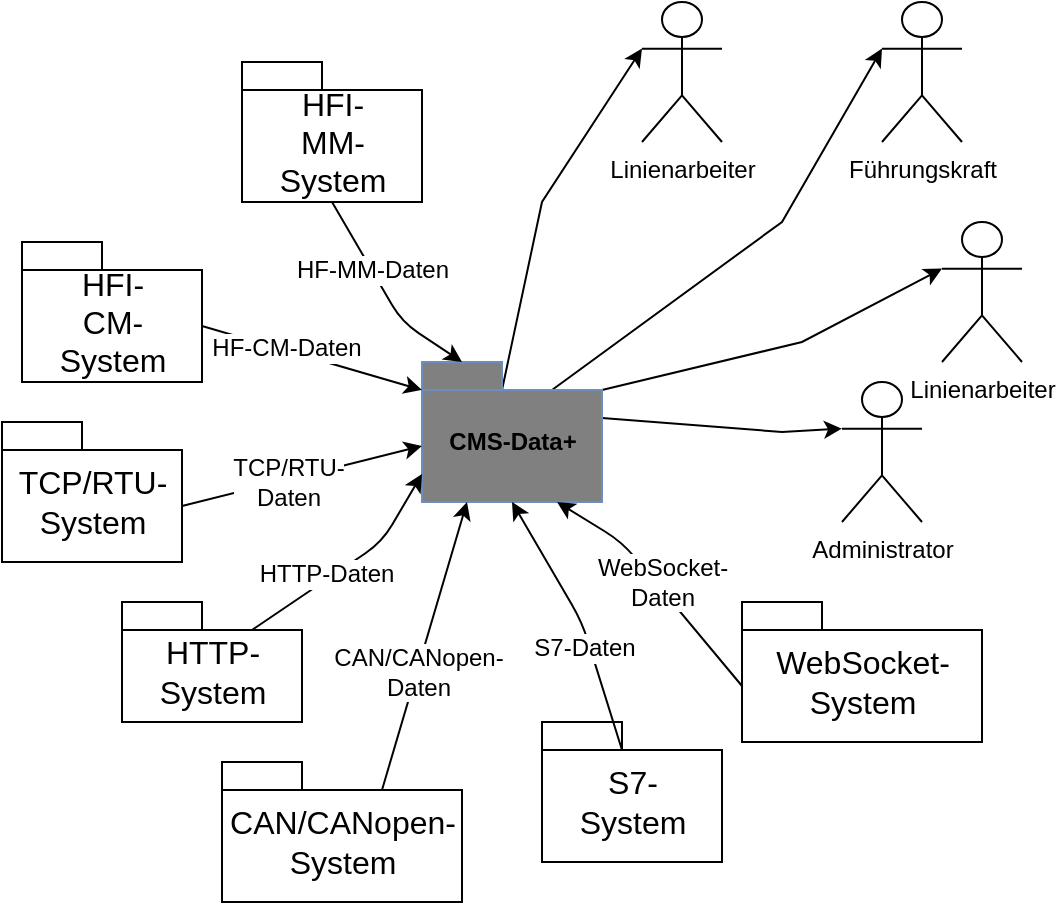 <mxfile version="12.8.8" type="device"><diagram id="WbJQ81JiKNQJ0b0LoCha" name="Page-1"><mxGraphModel dx="865" dy="732" grid="1" gridSize="10" guides="1" tooltips="1" connect="1" arrows="1" fold="1" page="1" pageScale="1" pageWidth="827" pageHeight="1169" math="0" shadow="0"><root><mxCell id="0"/><mxCell id="1" parent="0"/><mxCell id="OiHDtHFjM-keIbvU8vUy-1" value="Administrator" style="shape=umlActor;verticalLabelPosition=bottom;labelBackgroundColor=#ffffff;verticalAlign=top;html=1;outlineConnect=0;" vertex="1" parent="1"><mxGeometry x="490" y="250" width="40" height="70" as="geometry"/></mxCell><mxCell id="OiHDtHFjM-keIbvU8vUy-34" style="rounded=0;orthogonalLoop=1;jettySize=auto;html=1;exitX=0;exitY=0;exitDx=90;exitDy=28;exitPerimeter=0;entryX=0;entryY=0.333;entryDx=0;entryDy=0;entryPerimeter=0;" edge="1" parent="1" source="OiHDtHFjM-keIbvU8vUy-6" target="OiHDtHFjM-keIbvU8vUy-1"><mxGeometry relative="1" as="geometry"><mxPoint x="460" y="190" as="targetPoint"/><Array as="points"><mxPoint x="460" y="275"/></Array></mxGeometry></mxCell><mxCell id="OiHDtHFjM-keIbvU8vUy-36" style="edgeStyle=none;rounded=0;orthogonalLoop=1;jettySize=auto;html=1;exitX=0;exitY=0;exitDx=90;exitDy=14;exitPerimeter=0;entryX=0;entryY=0.333;entryDx=0;entryDy=0;entryPerimeter=0;" edge="1" parent="1" source="OiHDtHFjM-keIbvU8vUy-6" target="OiHDtHFjM-keIbvU8vUy-35"><mxGeometry relative="1" as="geometry"><Array as="points"><mxPoint x="470" y="230"/></Array></mxGeometry></mxCell><mxCell id="OiHDtHFjM-keIbvU8vUy-41" style="edgeStyle=none;rounded=0;orthogonalLoop=1;jettySize=auto;html=1;exitX=0;exitY=0;exitDx=65;exitDy=14;exitPerimeter=0;entryX=0;entryY=0.333;entryDx=0;entryDy=0;entryPerimeter=0;" edge="1" parent="1" source="OiHDtHFjM-keIbvU8vUy-6" target="OiHDtHFjM-keIbvU8vUy-37"><mxGeometry relative="1" as="geometry"><Array as="points"><mxPoint x="460" y="170"/></Array></mxGeometry></mxCell><mxCell id="OiHDtHFjM-keIbvU8vUy-42" style="edgeStyle=none;rounded=0;orthogonalLoop=1;jettySize=auto;html=1;exitX=0;exitY=0;exitDx=40;exitDy=14;exitPerimeter=0;entryX=0;entryY=0.333;entryDx=0;entryDy=0;entryPerimeter=0;" edge="1" parent="1" source="OiHDtHFjM-keIbvU8vUy-6" target="OiHDtHFjM-keIbvU8vUy-38"><mxGeometry relative="1" as="geometry"><Array as="points"><mxPoint x="340" y="160"/></Array></mxGeometry></mxCell><mxCell id="OiHDtHFjM-keIbvU8vUy-6" value="CMS-Data+" style="shape=folder;fontStyle=1;spacingTop=10;tabWidth=40;tabHeight=14;tabPosition=left;html=1;fillColor=#808080;strokeColor=#6c8ebf;" vertex="1" parent="1"><mxGeometry x="280" y="240" width="90" height="70" as="geometry"/></mxCell><mxCell id="OiHDtHFjM-keIbvU8vUy-7" value="&lt;div&gt;&lt;span style=&quot;font-size: 12pt ; font-family: &amp;#34;arial&amp;#34; ; color: #000000 ; background-color: transparent ; font-weight: 400 ; font-style: normal ; font-variant: normal ; text-decoration: none ; vertical-align: baseline ; white-space: pre ; white-space: pre-wrap&quot; id=&quot;docs-internal-guid-ba36a42b-7fff-0b3a-7c3d-b85add60c474&quot;&gt;&lt;span style=&quot;font-size: 12pt ; font-family: &amp;#34;arial&amp;#34; ; color: #000000 ; background-color: transparent ; font-weight: 400 ; font-style: normal ; font-variant: normal ; text-decoration: none ; vertical-align: baseline ; white-space: pre ; white-space: pre-wrap&quot; id=&quot;docs-internal-guid-3551c708-7fff-bdae-8212-c97b4d2a6527&quot;&gt;HFI-CM&lt;/span&gt;-&lt;/span&gt;&lt;/div&gt;&lt;div&gt;&lt;span style=&quot;font-size: 12pt ; font-family: &amp;#34;arial&amp;#34; ; color: #000000 ; background-color: transparent ; font-weight: 400 ; font-style: normal ; font-variant: normal ; text-decoration: none ; vertical-align: baseline ; white-space: pre ; white-space: pre-wrap&quot; id=&quot;docs-internal-guid-ba36a42b-7fff-0b3a-7c3d-b85add60c474&quot;&gt;System&lt;/span&gt;&lt;/div&gt;" style="shape=folder;fontStyle=1;spacingTop=10;tabWidth=40;tabHeight=14;tabPosition=left;html=1;" vertex="1" parent="1"><mxGeometry x="80" y="180" width="90" height="70" as="geometry"/></mxCell><mxCell id="OiHDtHFjM-keIbvU8vUy-12" value="&lt;div&gt;&lt;span style=&quot;font-size: 12pt ; font-family: &amp;#34;arial&amp;#34; ; color: #000000 ; background-color: transparent ; font-weight: 400 ; font-style: normal ; font-variant: normal ; text-decoration: none ; vertical-align: baseline ; white-space: pre ; white-space: pre-wrap&quot; id=&quot;docs-internal-guid-ba36a42b-7fff-0b3a-7c3d-b85add60c474&quot;&gt;&lt;span style=&quot;font-size: 12pt ; font-family: &amp;#34;arial&amp;#34; ; color: #000000 ; background-color: transparent ; font-weight: 400 ; font-style: normal ; font-variant: normal ; text-decoration: none ; vertical-align: baseline ; white-space: pre ; white-space: pre-wrap&quot; id=&quot;docs-internal-guid-f6c081fb-7fff-fbe1-15e1-22df3df1b164&quot;&gt;TCP/RTU&lt;/span&gt;-&lt;/span&gt;&lt;/div&gt;&lt;div&gt;&lt;span style=&quot;font-size: 12pt ; font-family: &amp;#34;arial&amp;#34; ; color: #000000 ; background-color: transparent ; font-weight: 400 ; font-style: normal ; font-variant: normal ; text-decoration: none ; vertical-align: baseline ; white-space: pre ; white-space: pre-wrap&quot; id=&quot;docs-internal-guid-ba36a42b-7fff-0b3a-7c3d-b85add60c474&quot;&gt;System&lt;/span&gt;&lt;/div&gt;" style="shape=folder;fontStyle=1;spacingTop=10;tabWidth=40;tabHeight=14;tabPosition=left;html=1;" vertex="1" parent="1"><mxGeometry x="70" y="270" width="90" height="70" as="geometry"/></mxCell><mxCell id="OiHDtHFjM-keIbvU8vUy-13" value="&lt;div&gt;&lt;span style=&quot;font-size: 12pt ; font-family: &amp;#34;arial&amp;#34; ; color: #000000 ; background-color: transparent ; font-weight: 400 ; font-style: normal ; font-variant: normal ; text-decoration: none ; vertical-align: baseline ; white-space: pre ; white-space: pre-wrap&quot; id=&quot;docs-internal-guid-ba36a42b-7fff-0b3a-7c3d-b85add60c474&quot;&gt;HFI-MM-&lt;/span&gt;&lt;/div&gt;&lt;div&gt;&lt;span style=&quot;font-size: 12pt ; font-family: &amp;#34;arial&amp;#34; ; color: #000000 ; background-color: transparent ; font-weight: 400 ; font-style: normal ; font-variant: normal ; text-decoration: none ; vertical-align: baseline ; white-space: pre ; white-space: pre-wrap&quot; id=&quot;docs-internal-guid-ba36a42b-7fff-0b3a-7c3d-b85add60c474&quot;&gt;System&lt;/span&gt;&lt;/div&gt;" style="shape=folder;fontStyle=1;spacingTop=10;tabWidth=40;tabHeight=14;tabPosition=left;html=1;" vertex="1" parent="1"><mxGeometry x="190" y="90" width="90" height="70" as="geometry"/></mxCell><mxCell id="OiHDtHFjM-keIbvU8vUy-14" value="&lt;div&gt;&lt;span style=&quot;font-size: 12pt ; font-family: &amp;#34;arial&amp;#34; ; color: #000000 ; background-color: transparent ; font-weight: 400 ; font-style: normal ; font-variant: normal ; text-decoration: none ; vertical-align: baseline ; white-space: pre ; white-space: pre-wrap&quot; id=&quot;docs-internal-guid-ba36a42b-7fff-0b3a-7c3d-b85add60c474&quot;&gt;&lt;span style=&quot;font-size: 12pt ; font-family: &amp;#34;arial&amp;#34; ; color: #000000 ; background-color: transparent ; font-weight: 400 ; font-style: normal ; font-variant: normal ; text-decoration: none ; vertical-align: baseline ; white-space: pre ; white-space: pre-wrap&quot; id=&quot;docs-internal-guid-97a65820-7fff-3745-3b92-959cffb6397a&quot;&gt;CAN/CANopen&lt;/span&gt;-&lt;/span&gt;&lt;/div&gt;&lt;div&gt;&lt;span style=&quot;font-size: 12pt ; font-family: &amp;#34;arial&amp;#34; ; color: #000000 ; background-color: transparent ; font-weight: 400 ; font-style: normal ; font-variant: normal ; text-decoration: none ; vertical-align: baseline ; white-space: pre ; white-space: pre-wrap&quot; id=&quot;docs-internal-guid-ba36a42b-7fff-0b3a-7c3d-b85add60c474&quot;&gt;System&lt;/span&gt;&lt;/div&gt;" style="shape=folder;fontStyle=1;spacingTop=10;tabWidth=40;tabHeight=14;tabPosition=left;html=1;" vertex="1" parent="1"><mxGeometry x="180" y="440" width="120" height="70" as="geometry"/></mxCell><mxCell id="OiHDtHFjM-keIbvU8vUy-15" value="&lt;div&gt;&lt;span style=&quot;font-size: 12pt ; font-family: &amp;#34;arial&amp;#34; ; color: #000000 ; background-color: transparent ; font-weight: 400 ; font-style: normal ; font-variant: normal ; text-decoration: none ; vertical-align: baseline ; white-space: pre ; white-space: pre-wrap&quot; id=&quot;docs-internal-guid-ba36a42b-7fff-0b3a-7c3d-b85add60c474&quot;&gt;&lt;span style=&quot;font-size: 12pt ; font-family: &amp;#34;arial&amp;#34; ; color: #000000 ; background-color: transparent ; font-weight: 400 ; font-style: normal ; font-variant: normal ; text-decoration: none ; vertical-align: baseline ; white-space: pre ; white-space: pre-wrap&quot; id=&quot;docs-internal-guid-8eaf8141-7fff-b0fc-3db6-4fb11198fec7&quot;&gt;S7&lt;/span&gt;-&lt;/span&gt;&lt;/div&gt;&lt;div&gt;&lt;span style=&quot;font-size: 12pt ; font-family: &amp;#34;arial&amp;#34; ; color: #000000 ; background-color: transparent ; font-weight: 400 ; font-style: normal ; font-variant: normal ; text-decoration: none ; vertical-align: baseline ; white-space: pre ; white-space: pre-wrap&quot; id=&quot;docs-internal-guid-ba36a42b-7fff-0b3a-7c3d-b85add60c474&quot;&gt;System&lt;/span&gt;&lt;/div&gt;" style="shape=folder;fontStyle=1;spacingTop=10;tabWidth=40;tabHeight=14;tabPosition=left;html=1;" vertex="1" parent="1"><mxGeometry x="340" y="420" width="90" height="70" as="geometry"/></mxCell><mxCell id="OiHDtHFjM-keIbvU8vUy-17" value="&lt;div&gt;&lt;span style=&quot;font-size: 12pt ; font-family: &amp;#34;arial&amp;#34; ; color: #000000 ; background-color: transparent ; font-weight: 400 ; font-style: normal ; font-variant: normal ; text-decoration: none ; vertical-align: baseline ; white-space: pre ; white-space: pre-wrap&quot; id=&quot;docs-internal-guid-ba36a42b-7fff-0b3a-7c3d-b85add60c474&quot;&gt;&lt;span style=&quot;font-size: 12pt ; font-family: &amp;#34;arial&amp;#34; ; color: #000000 ; background-color: transparent ; font-weight: 400 ; font-style: normal ; font-variant: normal ; text-decoration: none ; vertical-align: baseline ; white-space: pre ; white-space: pre-wrap&quot; id=&quot;docs-internal-guid-97a65820-7fff-3745-3b92-959cffb6397a&quot;&gt;HTTP&lt;/span&gt;-&lt;/span&gt;&lt;/div&gt;&lt;div&gt;&lt;span style=&quot;font-size: 12pt ; font-family: &amp;#34;arial&amp;#34; ; color: #000000 ; background-color: transparent ; font-weight: 400 ; font-style: normal ; font-variant: normal ; text-decoration: none ; vertical-align: baseline ; white-space: pre ; white-space: pre-wrap&quot; id=&quot;docs-internal-guid-ba36a42b-7fff-0b3a-7c3d-b85add60c474&quot;&gt;System&lt;/span&gt;&lt;/div&gt;" style="shape=folder;fontStyle=1;spacingTop=10;tabWidth=40;tabHeight=14;tabPosition=left;html=1;" vertex="1" parent="1"><mxGeometry x="130" y="360" width="90" height="60" as="geometry"/></mxCell><mxCell id="OiHDtHFjM-keIbvU8vUy-18" value="&lt;div&gt;&lt;span style=&quot;font-size: 12pt ; font-family: &amp;#34;arial&amp;#34; ; color: #000000 ; background-color: transparent ; font-weight: 400 ; font-style: normal ; font-variant: normal ; text-decoration: none ; vertical-align: baseline ; white-space: pre ; white-space: pre-wrap&quot; id=&quot;docs-internal-guid-ba36a42b-7fff-0b3a-7c3d-b85add60c474&quot;&gt;&lt;span style=&quot;font-size: 12pt ; font-family: &amp;#34;arial&amp;#34; ; color: #000000 ; background-color: transparent ; font-weight: 400 ; font-style: normal ; font-variant: normal ; text-decoration: none ; vertical-align: baseline ; white-space: pre ; white-space: pre-wrap&quot; id=&quot;docs-internal-guid-97a65820-7fff-3745-3b92-959cffb6397a&quot;&gt;WebSocket&lt;/span&gt;-&lt;/span&gt;&lt;/div&gt;&lt;div&gt;&lt;span style=&quot;font-size: 12pt ; font-family: &amp;#34;arial&amp;#34; ; color: #000000 ; background-color: transparent ; font-weight: 400 ; font-style: normal ; font-variant: normal ; text-decoration: none ; vertical-align: baseline ; white-space: pre ; white-space: pre-wrap&quot; id=&quot;docs-internal-guid-ba36a42b-7fff-0b3a-7c3d-b85add60c474&quot;&gt;System&lt;/span&gt;&lt;/div&gt;" style="shape=folder;fontStyle=1;spacingTop=10;tabWidth=40;tabHeight=14;tabPosition=left;html=1;" vertex="1" parent="1"><mxGeometry x="440" y="360" width="120" height="70" as="geometry"/></mxCell><mxCell id="OiHDtHFjM-keIbvU8vUy-20" value="" style="endArrow=classic;html=1;entryX=0;entryY=0;entryDx=0;entryDy=42;entryPerimeter=0;exitX=0;exitY=0;exitDx=90;exitDy=42;exitPerimeter=0;" edge="1" parent="1" source="OiHDtHFjM-keIbvU8vUy-12" target="OiHDtHFjM-keIbvU8vUy-6"><mxGeometry width="50" height="50" relative="1" as="geometry"><mxPoint x="40" y="480" as="sourcePoint"/><mxPoint x="90" y="430" as="targetPoint"/></mxGeometry></mxCell><mxCell id="OiHDtHFjM-keIbvU8vUy-29" value="&lt;div&gt;TCP/RTU-&lt;/div&gt;&lt;div&gt;Daten&lt;/div&gt;" style="text;html=1;align=center;verticalAlign=middle;resizable=0;points=[];labelBackgroundColor=#ffffff;" vertex="1" connectable="0" parent="OiHDtHFjM-keIbvU8vUy-20"><mxGeometry x="-0.128" y="-1" relative="1" as="geometry"><mxPoint as="offset"/></mxGeometry></mxCell><mxCell id="OiHDtHFjM-keIbvU8vUy-21" value="" style="endArrow=classic;html=1;entryX=0;entryY=0;entryDx=0;entryDy=56;entryPerimeter=0;exitX=0;exitY=0;exitDx=65;exitDy=14;exitPerimeter=0;" edge="1" parent="1" source="OiHDtHFjM-keIbvU8vUy-17" target="OiHDtHFjM-keIbvU8vUy-6"><mxGeometry width="50" height="50" relative="1" as="geometry"><mxPoint x="130" y="322" as="sourcePoint"/><mxPoint x="290" y="292" as="targetPoint"/><Array as="points"><mxPoint x="260" y="330"/></Array></mxGeometry></mxCell><mxCell id="OiHDtHFjM-keIbvU8vUy-30" value="HTTP-Daten" style="text;html=1;align=center;verticalAlign=middle;resizable=0;points=[];labelBackgroundColor=#ffffff;" vertex="1" connectable="0" parent="OiHDtHFjM-keIbvU8vUy-21"><mxGeometry x="-0.229" y="3" relative="1" as="geometry"><mxPoint x="1" as="offset"/></mxGeometry></mxCell><mxCell id="OiHDtHFjM-keIbvU8vUy-22" value="" style="endArrow=classic;html=1;entryX=0.25;entryY=1;entryDx=0;entryDy=0;entryPerimeter=0;exitX=0;exitY=0;exitDx=80;exitDy=14;exitPerimeter=0;" edge="1" parent="1" source="OiHDtHFjM-keIbvU8vUy-14" target="OiHDtHFjM-keIbvU8vUy-6"><mxGeometry width="50" height="50" relative="1" as="geometry"><mxPoint x="205" y="384" as="sourcePoint"/><mxPoint x="290" y="306" as="targetPoint"/></mxGeometry></mxCell><mxCell id="OiHDtHFjM-keIbvU8vUy-31" value="&lt;div&gt;CAN/CANopen-&lt;/div&gt;&lt;div&gt;Daten&lt;/div&gt;" style="text;html=1;align=center;verticalAlign=middle;resizable=0;points=[];labelBackgroundColor=#ffffff;" vertex="1" connectable="0" parent="OiHDtHFjM-keIbvU8vUy-22"><mxGeometry x="-0.182" relative="1" as="geometry"><mxPoint as="offset"/></mxGeometry></mxCell><mxCell id="OiHDtHFjM-keIbvU8vUy-23" value="" style="endArrow=classic;html=1;entryX=0.5;entryY=1;entryDx=0;entryDy=0;entryPerimeter=0;exitX=0;exitY=0;exitDx=40;exitDy=14;exitPerimeter=0;" edge="1" parent="1" source="OiHDtHFjM-keIbvU8vUy-15" target="OiHDtHFjM-keIbvU8vUy-6"><mxGeometry width="50" height="50" relative="1" as="geometry"><mxPoint x="270" y="464" as="sourcePoint"/><mxPoint x="312.5" y="320" as="targetPoint"/><Array as="points"><mxPoint x="360" y="370"/></Array></mxGeometry></mxCell><mxCell id="OiHDtHFjM-keIbvU8vUy-32" value="S7-Daten" style="text;html=1;align=center;verticalAlign=middle;resizable=0;points=[];labelBackgroundColor=#ffffff;" vertex="1" connectable="0" parent="OiHDtHFjM-keIbvU8vUy-23"><mxGeometry x="-0.204" y="3" relative="1" as="geometry"><mxPoint as="offset"/></mxGeometry></mxCell><mxCell id="OiHDtHFjM-keIbvU8vUy-24" value="" style="endArrow=classic;html=1;entryX=0.75;entryY=1;entryDx=0;entryDy=0;entryPerimeter=0;exitX=0;exitY=0;exitDx=0;exitDy=42;exitPerimeter=0;" edge="1" parent="1" source="OiHDtHFjM-keIbvU8vUy-18" target="OiHDtHFjM-keIbvU8vUy-6"><mxGeometry width="50" height="50" relative="1" as="geometry"><mxPoint x="390" y="444" as="sourcePoint"/><mxPoint x="335" y="320" as="targetPoint"/><Array as="points"><mxPoint x="380" y="330"/></Array></mxGeometry></mxCell><mxCell id="OiHDtHFjM-keIbvU8vUy-33" value="&lt;div&gt;WebSocket-&lt;/div&gt;&lt;div&gt;Daten&lt;/div&gt;" style="text;html=1;align=center;verticalAlign=middle;resizable=0;points=[];labelBackgroundColor=#ffffff;" vertex="1" connectable="0" parent="OiHDtHFjM-keIbvU8vUy-24"><mxGeometry x="-0.209" y="-2" relative="1" as="geometry"><mxPoint x="-8.25" y="-10.77" as="offset"/></mxGeometry></mxCell><mxCell id="OiHDtHFjM-keIbvU8vUy-25" value="" style="endArrow=classic;html=1;entryX=0;entryY=0;entryDx=0;entryDy=14;entryPerimeter=0;exitX=0;exitY=0;exitDx=90;exitDy=42;exitPerimeter=0;" edge="1" parent="1" source="OiHDtHFjM-keIbvU8vUy-7" target="OiHDtHFjM-keIbvU8vUy-6"><mxGeometry width="50" height="50" relative="1" as="geometry"><mxPoint x="400" y="454" as="sourcePoint"/><mxPoint x="345" y="330" as="targetPoint"/></mxGeometry></mxCell><mxCell id="OiHDtHFjM-keIbvU8vUy-27" value="HF-CM-Daten" style="text;html=1;align=center;verticalAlign=middle;resizable=0;points=[];labelBackgroundColor=#ffffff;" vertex="1" connectable="0" parent="OiHDtHFjM-keIbvU8vUy-25"><mxGeometry x="-0.242" y="1" relative="1" as="geometry"><mxPoint as="offset"/></mxGeometry></mxCell><mxCell id="OiHDtHFjM-keIbvU8vUy-26" value="" style="endArrow=classic;html=1;entryX=0;entryY=0;entryDx=20;entryDy=0;entryPerimeter=0;exitX=0.5;exitY=1;exitDx=0;exitDy=0;exitPerimeter=0;" edge="1" parent="1" source="OiHDtHFjM-keIbvU8vUy-13" target="OiHDtHFjM-keIbvU8vUy-6"><mxGeometry width="50" height="50" relative="1" as="geometry"><mxPoint x="410" y="464" as="sourcePoint"/><mxPoint x="355" y="340" as="targetPoint"/><Array as="points"><mxPoint x="270" y="220"/></Array></mxGeometry></mxCell><mxCell id="OiHDtHFjM-keIbvU8vUy-28" value="HF-MM-Daten" style="text;html=1;align=center;verticalAlign=middle;resizable=0;points=[];labelBackgroundColor=#ffffff;" vertex="1" connectable="0" parent="OiHDtHFjM-keIbvU8vUy-26"><mxGeometry x="-0.27" relative="1" as="geometry"><mxPoint as="offset"/></mxGeometry></mxCell><mxCell id="OiHDtHFjM-keIbvU8vUy-35" value="Linienarbeiter" style="shape=umlActor;verticalLabelPosition=bottom;labelBackgroundColor=#ffffff;verticalAlign=top;html=1;outlineConnect=0;" vertex="1" parent="1"><mxGeometry x="540" y="170" width="40" height="70" as="geometry"/></mxCell><mxCell id="OiHDtHFjM-keIbvU8vUy-37" value="Führungskraft" style="shape=umlActor;verticalLabelPosition=bottom;labelBackgroundColor=#ffffff;verticalAlign=top;html=1;outlineConnect=0;" vertex="1" parent="1"><mxGeometry x="510" y="60" width="40" height="70" as="geometry"/></mxCell><mxCell id="OiHDtHFjM-keIbvU8vUy-38" value="Linienarbeiter" style="shape=umlActor;verticalLabelPosition=bottom;labelBackgroundColor=#ffffff;verticalAlign=top;html=1;outlineConnect=0;" vertex="1" parent="1"><mxGeometry x="390" y="60" width="40" height="70" as="geometry"/></mxCell></root></mxGraphModel></diagram></mxfile>